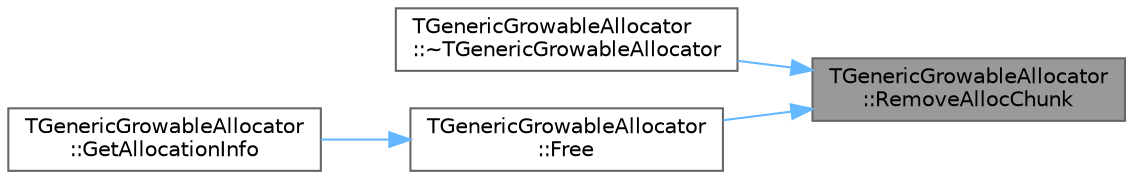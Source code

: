 digraph "TGenericGrowableAllocator::RemoveAllocChunk"
{
 // INTERACTIVE_SVG=YES
 // LATEX_PDF_SIZE
  bgcolor="transparent";
  edge [fontname=Helvetica,fontsize=10,labelfontname=Helvetica,labelfontsize=10];
  node [fontname=Helvetica,fontsize=10,shape=box,height=0.2,width=0.4];
  rankdir="RL";
  Node1 [id="Node000001",label="TGenericGrowableAllocator\l::RemoveAllocChunk",height=0.2,width=0.4,color="gray40", fillcolor="grey60", style="filled", fontcolor="black",tooltip="Removes an existing allocated chunk."];
  Node1 -> Node2 [id="edge1_Node000001_Node000002",dir="back",color="steelblue1",style="solid",tooltip=" "];
  Node2 [id="Node000002",label="TGenericGrowableAllocator\l::~TGenericGrowableAllocator",height=0.2,width=0.4,color="grey40", fillcolor="white", style="filled",URL="$db/d9f/classTGenericGrowableAllocator.html#a523368726533d08fc76cd3d63272dc05",tooltip="Destructor."];
  Node1 -> Node3 [id="edge2_Node000001_Node000003",dir="back",color="steelblue1",style="solid",tooltip=" "];
  Node3 [id="Node000003",label="TGenericGrowableAllocator\l::Free",height=0.2,width=0.4,color="grey40", fillcolor="white", style="filled",URL="$db/d9f/classTGenericGrowableAllocator.html#ae5a5d23ddb8d3460b5892b307f7a4f94",tooltip=" "];
  Node3 -> Node4 [id="edge3_Node000003_Node000004",dir="back",color="steelblue1",style="solid",tooltip=" "];
  Node4 [id="Node000004",label="TGenericGrowableAllocator\l::GetAllocationInfo",height=0.2,width=0.4,color="grey40", fillcolor="white", style="filled",URL="$db/d9f/classTGenericGrowableAllocator.html#afe931db64d633450a2256fa1525f1eb0",tooltip=" "];
}
